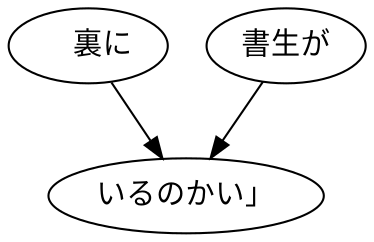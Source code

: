 digraph graph5328 {
	node0 [label="　裏に"];
	node1 [label="書生が"];
	node2 [label="いるのかい」"];
	node0 -> node2;
	node1 -> node2;
}

